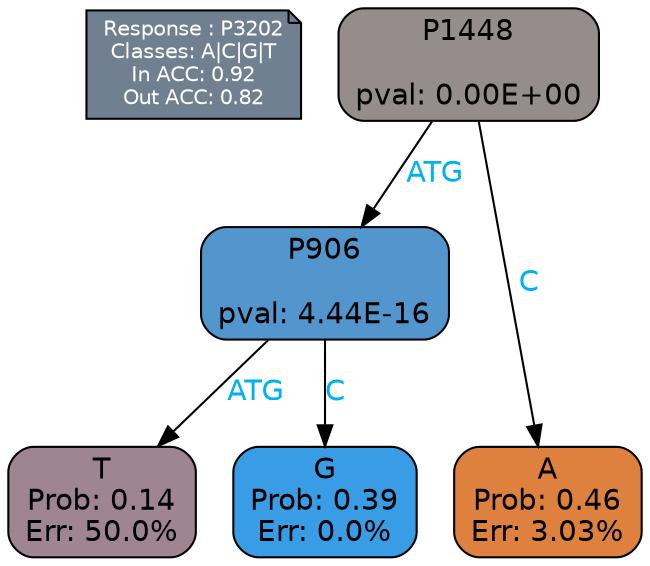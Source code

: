 digraph Tree {
node [shape=box, style="filled, rounded", color="black", fontname=helvetica] ;
graph [ranksep=equally, splines=polylines, bgcolor=transparent, dpi=600] ;
edge [fontname=helvetica] ;
LEGEND [label="Response : P3202
Classes: A|C|G|T
In ACC: 0.92
Out ACC: 0.82
",shape=note,align=left,style=filled,fillcolor="slategray",fontcolor="white",fontsize=10];1 [label="P1448

pval: 0.00E+00", fillcolor="#948d8b"] ;
2 [label="P906

pval: 4.44E-16", fillcolor="#5396ce"] ;
3 [label="T
Prob: 0.14
Err: 50.0%", fillcolor="#9e858f"] ;
4 [label="G
Prob: 0.39
Err: 0.0%", fillcolor="#399de5"] ;
5 [label="A
Prob: 0.46
Err: 3.03%", fillcolor="#df813e"] ;
1 -> 2 [label="ATG",fontcolor=deepskyblue2] ;
1 -> 5 [label="C",fontcolor=deepskyblue2] ;
2 -> 3 [label="ATG",fontcolor=deepskyblue2] ;
2 -> 4 [label="C",fontcolor=deepskyblue2] ;
{rank = same; 3;4;5;}{rank = same; LEGEND;1;}}